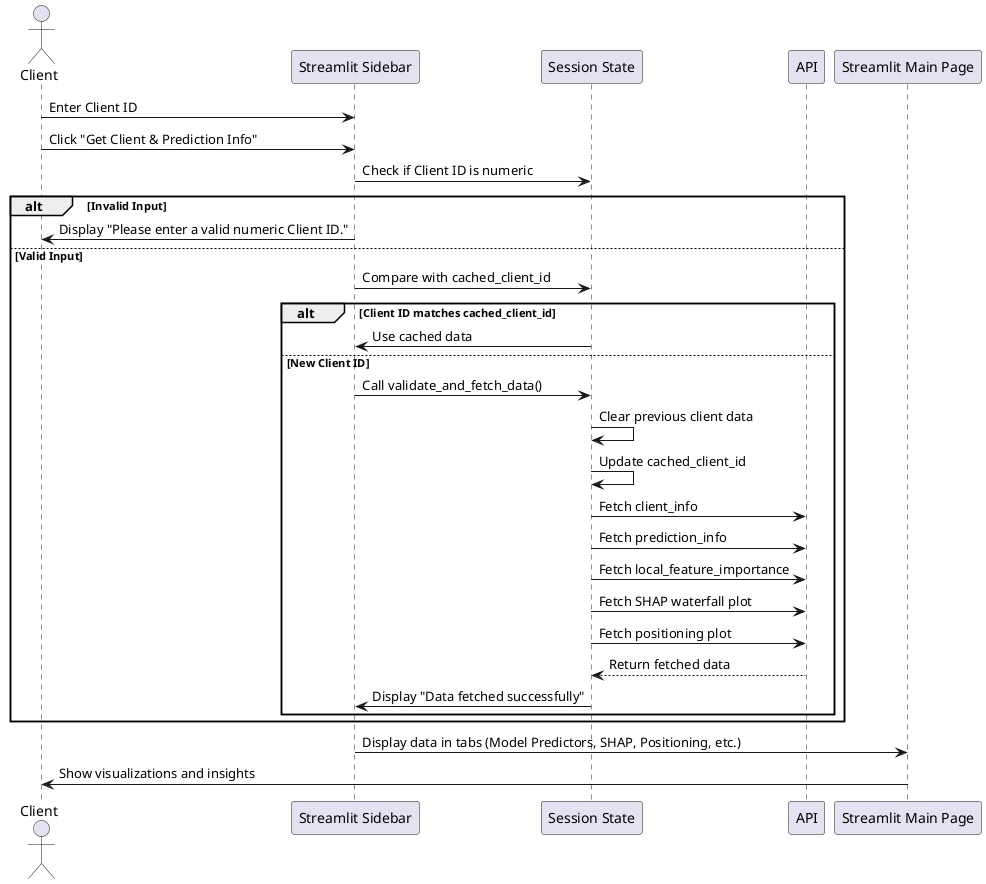 @startuml
actor Client
participant "Streamlit Sidebar" as Sidebar
participant "Session State" as SessionState
participant "API" as API
participant "Streamlit Main Page" as MainPage

Client -> Sidebar: Enter Client ID
Client -> Sidebar: Click "Get Client & Prediction Info"

Sidebar -> SessionState: Check if Client ID is numeric
alt Invalid Input
    Sidebar -> Client: Display "Please enter a valid numeric Client ID."
else Valid Input
    Sidebar -> SessionState: Compare with cached_client_id
    alt Client ID matches cached_client_id
        SessionState -> Sidebar: Use cached data
    else New Client ID
        Sidebar -> SessionState: Call validate_and_fetch_data()
        SessionState -> SessionState: Clear previous client data
        SessionState -> SessionState: Update cached_client_id

        SessionState -> API: Fetch client_info
        SessionState -> API: Fetch prediction_info
        SessionState -> API: Fetch local_feature_importance
        SessionState -> API: Fetch SHAP waterfall plot
        SessionState -> API: Fetch positioning plot

        API --> SessionState: Return fetched data
        SessionState -> Sidebar: Display "Data fetched successfully"
    end
end

Sidebar -> MainPage: Display data in tabs (Model Predictors, SHAP, Positioning, etc.)
MainPage -> Client: Show visualizations and insights
@enduml
